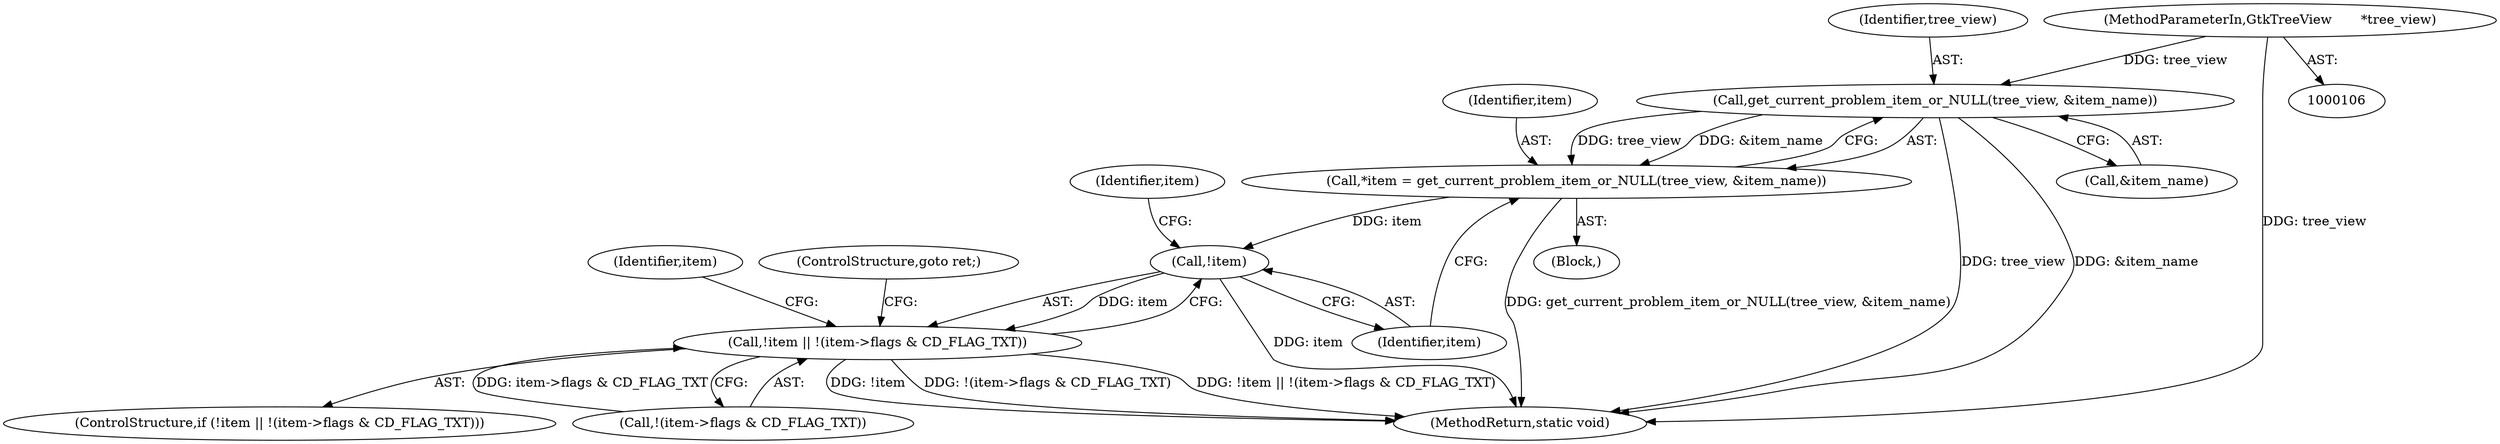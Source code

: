 digraph "0_libreport_257578a23d1537a2d235aaa2b1488ee4f818e360_1@pointer" {
"1000116" [label="(Call,get_current_problem_item_or_NULL(tree_view, &item_name))"];
"1000107" [label="(MethodParameterIn,GtkTreeView       *tree_view)"];
"1000114" [label="(Call,*item = get_current_problem_item_or_NULL(tree_view, &item_name))"];
"1000122" [label="(Call,!item)"];
"1000121" [label="(Call,!item || !(item->flags & CD_FLAG_TXT))"];
"1000120" [label="(ControlStructure,if (!item || !(item->flags & CD_FLAG_TXT)))"];
"1000115" [label="(Identifier,item)"];
"1000135" [label="(Identifier,item)"];
"1000114" [label="(Call,*item = get_current_problem_item_or_NULL(tree_view, &item_name))"];
"1000127" [label="(Identifier,item)"];
"1000121" [label="(Call,!item || !(item->flags & CD_FLAG_TXT))"];
"1000123" [label="(Identifier,item)"];
"1000116" [label="(Call,get_current_problem_item_or_NULL(tree_view, &item_name))"];
"1000117" [label="(Identifier,tree_view)"];
"1000111" [label="(Block,)"];
"1000124" [label="(Call,!(item->flags & CD_FLAG_TXT))"];
"1000118" [label="(Call,&item_name)"];
"1000130" [label="(ControlStructure,goto ret;)"];
"1000277" [label="(MethodReturn,static void)"];
"1000107" [label="(MethodParameterIn,GtkTreeView       *tree_view)"];
"1000122" [label="(Call,!item)"];
"1000116" -> "1000114"  [label="AST: "];
"1000116" -> "1000118"  [label="CFG: "];
"1000117" -> "1000116"  [label="AST: "];
"1000118" -> "1000116"  [label="AST: "];
"1000114" -> "1000116"  [label="CFG: "];
"1000116" -> "1000277"  [label="DDG: tree_view"];
"1000116" -> "1000277"  [label="DDG: &item_name"];
"1000116" -> "1000114"  [label="DDG: tree_view"];
"1000116" -> "1000114"  [label="DDG: &item_name"];
"1000107" -> "1000116"  [label="DDG: tree_view"];
"1000107" -> "1000106"  [label="AST: "];
"1000107" -> "1000277"  [label="DDG: tree_view"];
"1000114" -> "1000111"  [label="AST: "];
"1000115" -> "1000114"  [label="AST: "];
"1000123" -> "1000114"  [label="CFG: "];
"1000114" -> "1000277"  [label="DDG: get_current_problem_item_or_NULL(tree_view, &item_name)"];
"1000114" -> "1000122"  [label="DDG: item"];
"1000122" -> "1000121"  [label="AST: "];
"1000122" -> "1000123"  [label="CFG: "];
"1000123" -> "1000122"  [label="AST: "];
"1000127" -> "1000122"  [label="CFG: "];
"1000121" -> "1000122"  [label="CFG: "];
"1000122" -> "1000277"  [label="DDG: item"];
"1000122" -> "1000121"  [label="DDG: item"];
"1000121" -> "1000120"  [label="AST: "];
"1000121" -> "1000124"  [label="CFG: "];
"1000124" -> "1000121"  [label="AST: "];
"1000130" -> "1000121"  [label="CFG: "];
"1000135" -> "1000121"  [label="CFG: "];
"1000121" -> "1000277"  [label="DDG: !item || !(item->flags & CD_FLAG_TXT)"];
"1000121" -> "1000277"  [label="DDG: !item"];
"1000121" -> "1000277"  [label="DDG: !(item->flags & CD_FLAG_TXT)"];
"1000124" -> "1000121"  [label="DDG: item->flags & CD_FLAG_TXT"];
}
